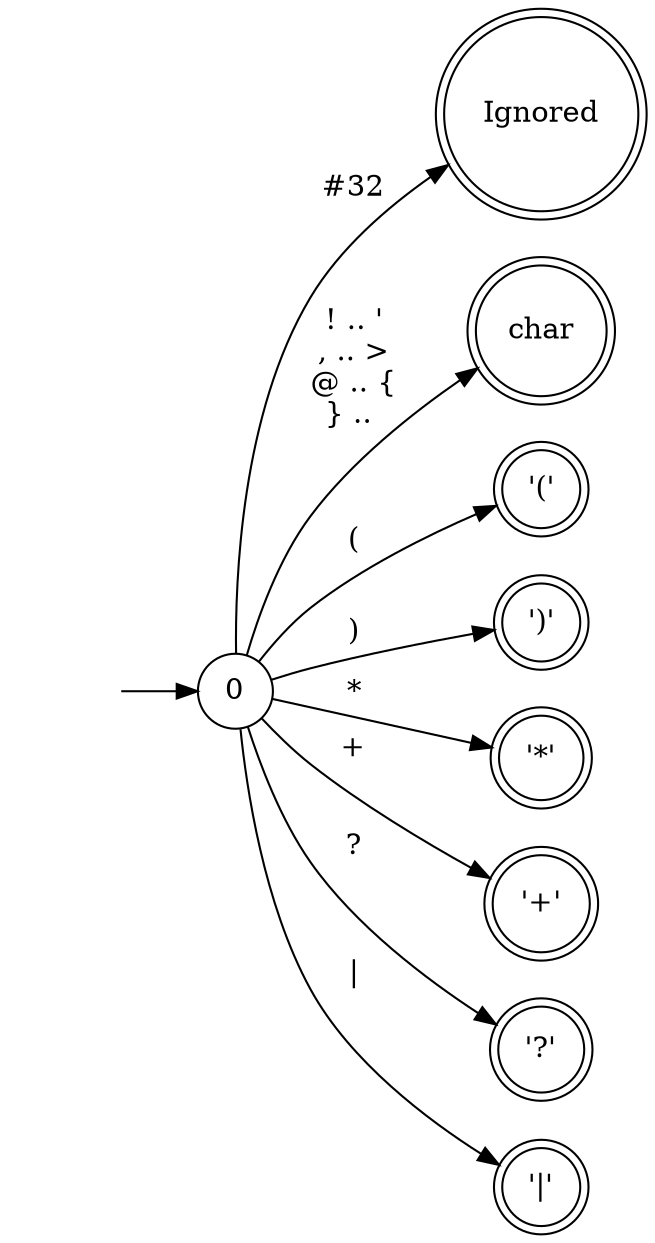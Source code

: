 digraph g {
rankdir=LR;s0[shape=circle,label="0"];
s0->s1 [label="#32"];
s0->s2 [label="! .. \'\n, .. >\n@ .. {\n} .. "];
s0->s3 [label="("];
s0->s4 [label=")"];
s0->s5 [label="*"];
s0->s6 [label="+"];
s0->s7 [label="?"];
s0->s8 [label="|"];
s1[shape=circle,shape=doublecircle,label="Ignored\n"];
s2[shape=circle,shape=doublecircle,label="char\n"];
s3[shape=circle,shape=doublecircle,label="\'(\'\n"];
s4[shape=circle,shape=doublecircle,label="\')\'\n"];
s5[shape=circle,shape=doublecircle,label="\'*\'\n"];
s6[shape=circle,shape=doublecircle,label="\'+\'\n"];
s7[shape=circle,shape=doublecircle,label="\'?\'\n"];
s8[shape=circle,shape=doublecircle,label="\'\|\'\n"];
empty->s0; empty[label="",shape=none];
}
